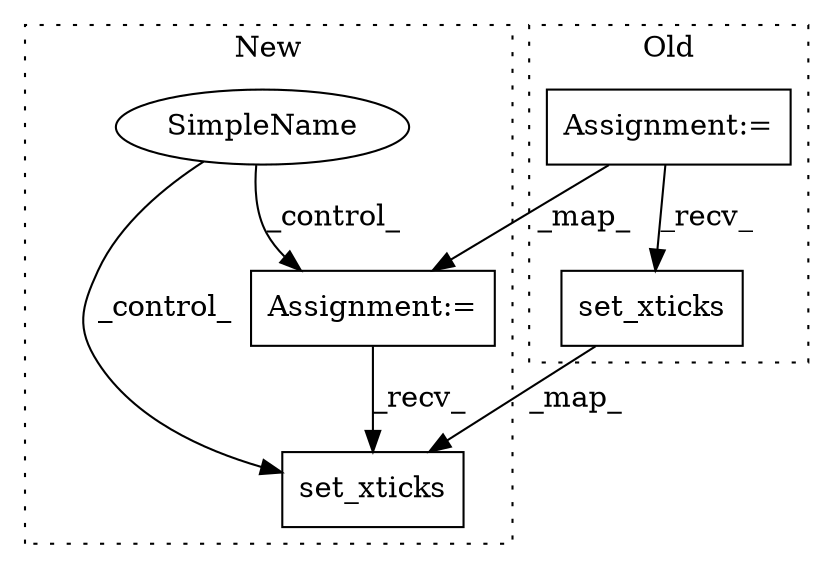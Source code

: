 digraph G {
subgraph cluster0 {
1 [label="set_xticks" a="32" s="818,840" l="11,1" shape="box"];
3 [label="Assignment:=" a="7" s="662" l="1" shape="box"];
label = "Old";
style="dotted";
}
subgraph cluster1 {
2 [label="set_xticks" a="32" s="1111,1133" l="11,1" shape="box"];
4 [label="Assignment:=" a="7" s="914" l="1" shape="box"];
5 [label="SimpleName" a="42" s="818" l="4" shape="ellipse"];
label = "New";
style="dotted";
}
1 -> 2 [label="_map_"];
3 -> 1 [label="_recv_"];
3 -> 4 [label="_map_"];
4 -> 2 [label="_recv_"];
5 -> 2 [label="_control_"];
5 -> 4 [label="_control_"];
}
